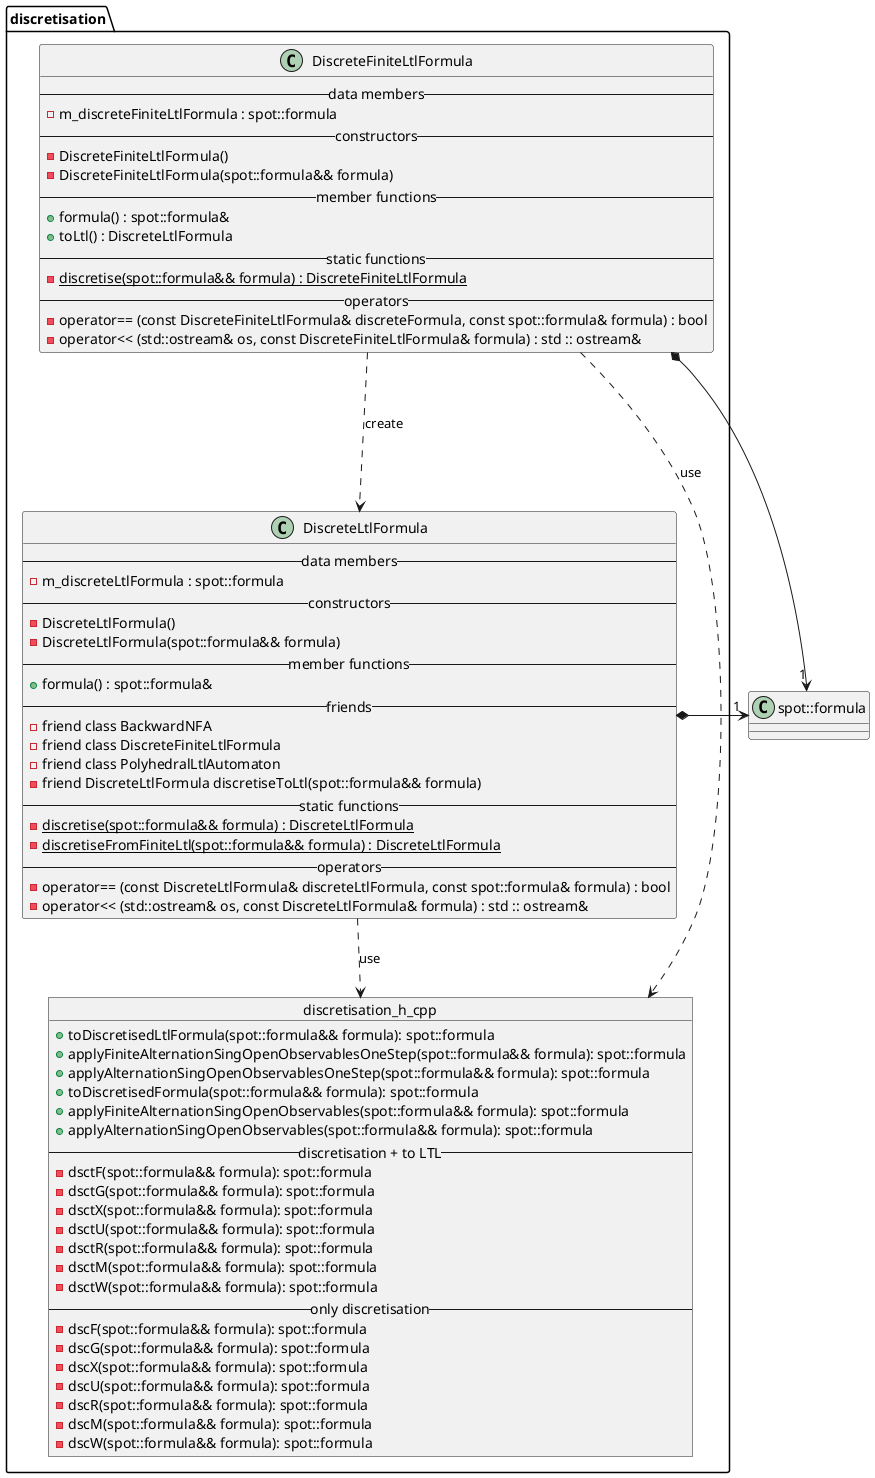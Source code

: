 @startuml
package discretisation {
    class DiscreteFiniteLtlFormula {
        --data members--
        -m_discreteFiniteLtlFormula : spot::formula
        --constructors--
        -DiscreteFiniteLtlFormula()
        -DiscreteFiniteLtlFormula(spot::formula&& formula)
        --member functions--
        +formula() : spot::formula&
        +toLtl() : DiscreteLtlFormula
        --static functions--
        -{static} discretise(spot::formula&& formula) : DiscreteFiniteLtlFormula
        --operators--
        -operator== (const DiscreteFiniteLtlFormula& discreteFormula, const spot::formula& formula) : bool
        -operator<< (std::ostream& os, const DiscreteFiniteLtlFormula& formula) : std :: ostream&
    }

    class DiscreteLtlFormula {
        --data members--
        -m_discreteLtlFormula : spot::formula
        --constructors--
        -DiscreteLtlFormula()
        -DiscreteLtlFormula(spot::formula&& formula)
        --member functions--
        +formula() : spot::formula&
        --friends--
        -friend class BackwardNFA
        -friend class DiscreteFiniteLtlFormula
        -friend class PolyhedralLtlAutomaton
        -friend DiscreteLtlFormula discretiseToLtl(spot::formula&& formula)
        --static functions--
        -{static} discretise(spot::formula&& formula) : DiscreteLtlFormula
        -{static} discretiseFromFiniteLtl(spot::formula&& formula) : DiscreteLtlFormula
        --operators--
        -operator== (const DiscreteLtlFormula& discreteLtlFormula, const spot::formula& formula) : bool
        -operator<< (std::ostream& os, const DiscreteLtlFormula& formula) : std :: ostream&
    }

    object discretisation_h_cpp {
        +toDiscretisedLtlFormula(spot::formula&& formula): spot::formula
        +applyFiniteAlternationSingOpenObservablesOneStep(spot::formula&& formula): spot::formula
        +applyAlternationSingOpenObservablesOneStep(spot::formula&& formula): spot::formula
        +toDiscretisedFormula(spot::formula&& formula): spot::formula
        +applyFiniteAlternationSingOpenObservables(spot::formula&& formula): spot::formula
        +applyAlternationSingOpenObservables(spot::formula&& formula): spot::formula
        --discretisation + to LTL--
        -dsctF(spot::formula&& formula): spot::formula
        -dsctG(spot::formula&& formula): spot::formula
        -dsctX(spot::formula&& formula): spot::formula
        -dsctU(spot::formula&& formula): spot::formula
        -dsctR(spot::formula&& formula): spot::formula
        -dsctM(spot::formula&& formula): spot::formula
        -dsctW(spot::formula&& formula): spot::formula
        --only discretisation--
        -dscF(spot::formula&& formula): spot::formula
        -dscG(spot::formula&& formula): spot::formula
        -dscX(spot::formula&& formula): spot::formula
        -dscU(spot::formula&& formula): spot::formula
        -dscR(spot::formula&& formula): spot::formula
        -dscM(spot::formula&& formula): spot::formula
        -dscW(spot::formula&& formula): spot::formula
    }
}

class spot::formula {}

DiscreteFiniteLtlFormula ...> DiscreteLtlFormula : create
DiscreteFiniteLtlFormula*-> "1" spot::formula
DiscreteLtlFormula*-> "1" spot::formula
DiscreteLtlFormula ..> discretisation_h_cpp : use
DiscreteFiniteLtlFormula ..> discretisation_h_cpp : use

@enduml
